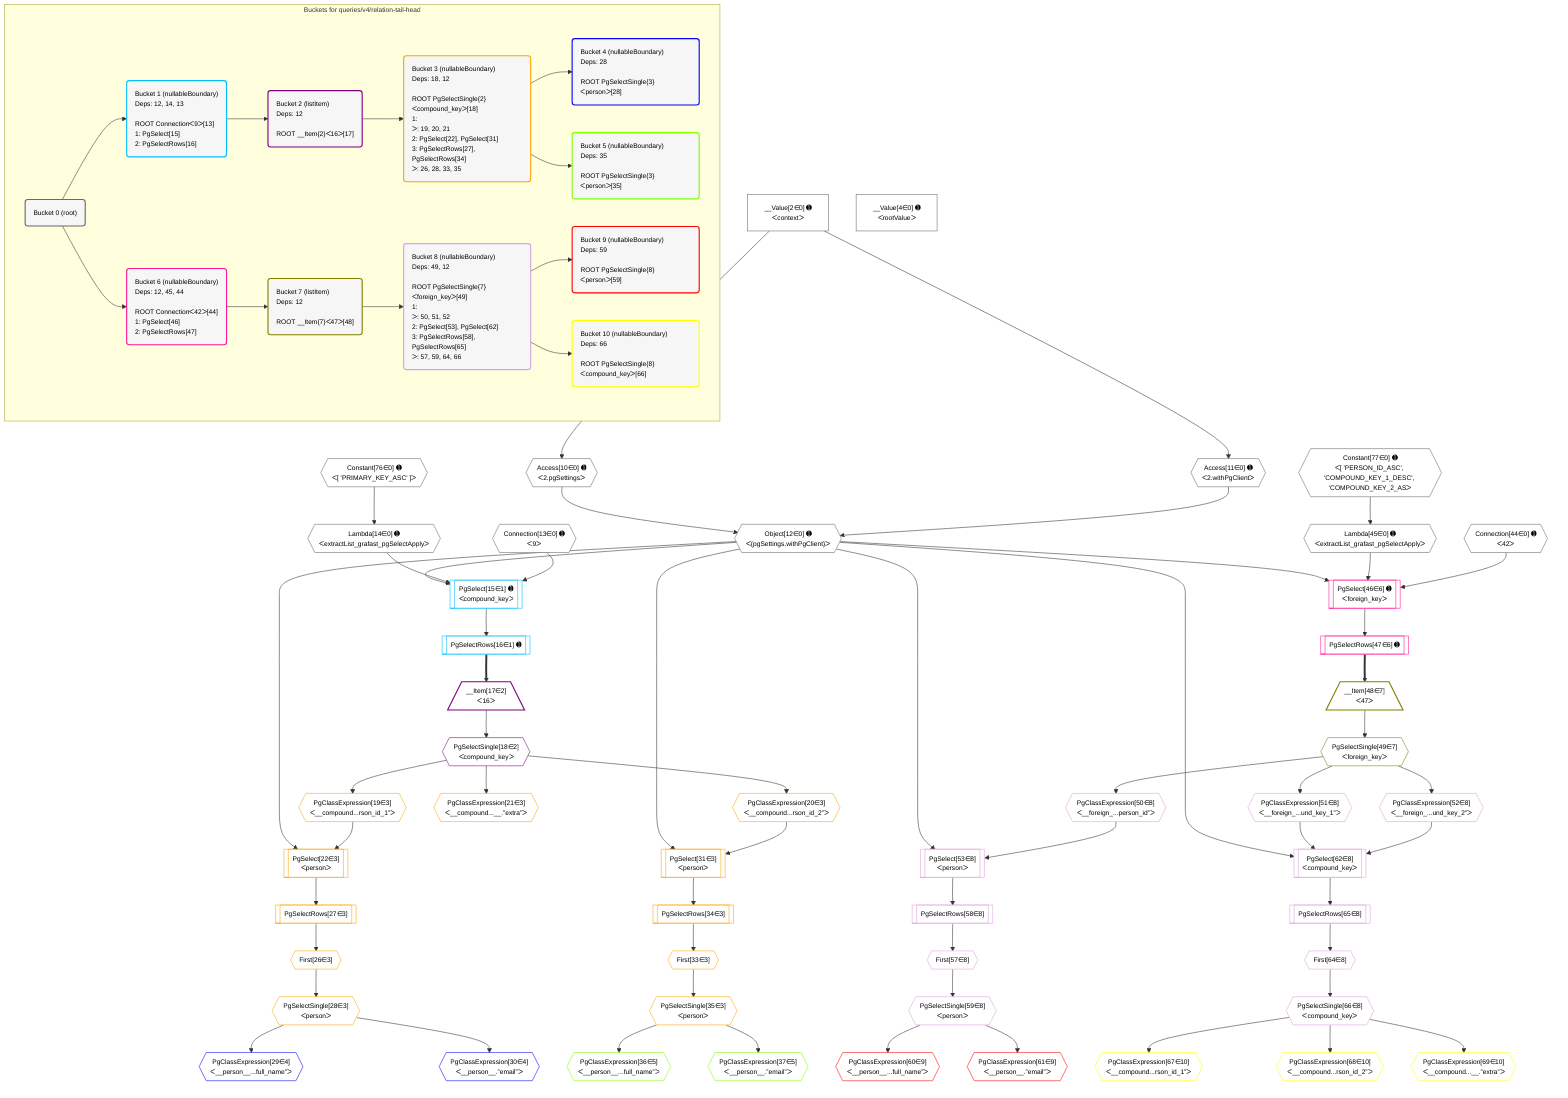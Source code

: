 %%{init: {'themeVariables': { 'fontSize': '12px'}}}%%
graph TD
    classDef path fill:#eee,stroke:#000,color:#000
    classDef plan fill:#fff,stroke-width:1px,color:#000
    classDef itemplan fill:#fff,stroke-width:2px,color:#000
    classDef unbatchedplan fill:#dff,stroke-width:1px,color:#000
    classDef sideeffectplan fill:#fcc,stroke-width:2px,color:#000
    classDef bucket fill:#f6f6f6,color:#000,stroke-width:2px,text-align:left


    %% plan dependencies
    Object12{{"Object[12∈0] ➊<br />ᐸ{pgSettings,withPgClient}ᐳ"}}:::plan
    Access10{{"Access[10∈0] ➊<br />ᐸ2.pgSettingsᐳ"}}:::plan
    Access11{{"Access[11∈0] ➊<br />ᐸ2.withPgClientᐳ"}}:::plan
    Access10 & Access11 --> Object12
    __Value2["__Value[2∈0] ➊<br />ᐸcontextᐳ"]:::plan
    __Value2 --> Access10
    __Value2 --> Access11
    Lambda14{{"Lambda[14∈0] ➊<br />ᐸextractList_grafast_pgSelectApplyᐳ"}}:::plan
    Constant76{{"Constant[76∈0] ➊<br />ᐸ[ 'PRIMARY_KEY_ASC' ]ᐳ"}}:::plan
    Constant76 --> Lambda14
    Lambda45{{"Lambda[45∈0] ➊<br />ᐸextractList_grafast_pgSelectApplyᐳ"}}:::plan
    Constant77{{"Constant[77∈0] ➊<br />ᐸ[ 'PERSON_ID_ASC', 'COMPOUND_KEY_1_DESC', 'COMPOUND_KEY_2_ASᐳ"}}:::plan
    Constant77 --> Lambda45
    __Value4["__Value[4∈0] ➊<br />ᐸrootValueᐳ"]:::plan
    Connection13{{"Connection[13∈0] ➊<br />ᐸ9ᐳ"}}:::plan
    Connection44{{"Connection[44∈0] ➊<br />ᐸ42ᐳ"}}:::plan
    PgSelect15[["PgSelect[15∈1] ➊<br />ᐸcompound_keyᐳ"]]:::plan
    Object12 & Lambda14 & Connection13 --> PgSelect15
    PgSelectRows16[["PgSelectRows[16∈1] ➊"]]:::plan
    PgSelect15 --> PgSelectRows16
    __Item17[/"__Item[17∈2]<br />ᐸ16ᐳ"\]:::itemplan
    PgSelectRows16 ==> __Item17
    PgSelectSingle18{{"PgSelectSingle[18∈2]<br />ᐸcompound_keyᐳ"}}:::plan
    __Item17 --> PgSelectSingle18
    PgSelect22[["PgSelect[22∈3]<br />ᐸpersonᐳ"]]:::plan
    PgClassExpression19{{"PgClassExpression[19∈3]<br />ᐸ__compound...rson_id_1”ᐳ"}}:::plan
    Object12 & PgClassExpression19 --> PgSelect22
    PgSelect31[["PgSelect[31∈3]<br />ᐸpersonᐳ"]]:::plan
    PgClassExpression20{{"PgClassExpression[20∈3]<br />ᐸ__compound...rson_id_2”ᐳ"}}:::plan
    Object12 & PgClassExpression20 --> PgSelect31
    PgSelectSingle18 --> PgClassExpression19
    PgSelectSingle18 --> PgClassExpression20
    PgClassExpression21{{"PgClassExpression[21∈3]<br />ᐸ__compound...__.”extra”ᐳ"}}:::plan
    PgSelectSingle18 --> PgClassExpression21
    First26{{"First[26∈3]"}}:::plan
    PgSelectRows27[["PgSelectRows[27∈3]"]]:::plan
    PgSelectRows27 --> First26
    PgSelect22 --> PgSelectRows27
    PgSelectSingle28{{"PgSelectSingle[28∈3]<br />ᐸpersonᐳ"}}:::plan
    First26 --> PgSelectSingle28
    First33{{"First[33∈3]"}}:::plan
    PgSelectRows34[["PgSelectRows[34∈3]"]]:::plan
    PgSelectRows34 --> First33
    PgSelect31 --> PgSelectRows34
    PgSelectSingle35{{"PgSelectSingle[35∈3]<br />ᐸpersonᐳ"}}:::plan
    First33 --> PgSelectSingle35
    PgClassExpression29{{"PgClassExpression[29∈4]<br />ᐸ__person__...full_name”ᐳ"}}:::plan
    PgSelectSingle28 --> PgClassExpression29
    PgClassExpression30{{"PgClassExpression[30∈4]<br />ᐸ__person__.”email”ᐳ"}}:::plan
    PgSelectSingle28 --> PgClassExpression30
    PgClassExpression36{{"PgClassExpression[36∈5]<br />ᐸ__person__...full_name”ᐳ"}}:::plan
    PgSelectSingle35 --> PgClassExpression36
    PgClassExpression37{{"PgClassExpression[37∈5]<br />ᐸ__person__.”email”ᐳ"}}:::plan
    PgSelectSingle35 --> PgClassExpression37
    PgSelect46[["PgSelect[46∈6] ➊<br />ᐸforeign_keyᐳ"]]:::plan
    Object12 & Lambda45 & Connection44 --> PgSelect46
    PgSelectRows47[["PgSelectRows[47∈6] ➊"]]:::plan
    PgSelect46 --> PgSelectRows47
    __Item48[/"__Item[48∈7]<br />ᐸ47ᐳ"\]:::itemplan
    PgSelectRows47 ==> __Item48
    PgSelectSingle49{{"PgSelectSingle[49∈7]<br />ᐸforeign_keyᐳ"}}:::plan
    __Item48 --> PgSelectSingle49
    PgSelect62[["PgSelect[62∈8]<br />ᐸcompound_keyᐳ"]]:::plan
    PgClassExpression51{{"PgClassExpression[51∈8]<br />ᐸ__foreign_...und_key_1”ᐳ"}}:::plan
    PgClassExpression52{{"PgClassExpression[52∈8]<br />ᐸ__foreign_...und_key_2”ᐳ"}}:::plan
    Object12 & PgClassExpression51 & PgClassExpression52 --> PgSelect62
    PgSelect53[["PgSelect[53∈8]<br />ᐸpersonᐳ"]]:::plan
    PgClassExpression50{{"PgClassExpression[50∈8]<br />ᐸ__foreign_...person_id”ᐳ"}}:::plan
    Object12 & PgClassExpression50 --> PgSelect53
    PgSelectSingle49 --> PgClassExpression50
    PgSelectSingle49 --> PgClassExpression51
    PgSelectSingle49 --> PgClassExpression52
    First57{{"First[57∈8]"}}:::plan
    PgSelectRows58[["PgSelectRows[58∈8]"]]:::plan
    PgSelectRows58 --> First57
    PgSelect53 --> PgSelectRows58
    PgSelectSingle59{{"PgSelectSingle[59∈8]<br />ᐸpersonᐳ"}}:::plan
    First57 --> PgSelectSingle59
    First64{{"First[64∈8]"}}:::plan
    PgSelectRows65[["PgSelectRows[65∈8]"]]:::plan
    PgSelectRows65 --> First64
    PgSelect62 --> PgSelectRows65
    PgSelectSingle66{{"PgSelectSingle[66∈8]<br />ᐸcompound_keyᐳ"}}:::plan
    First64 --> PgSelectSingle66
    PgClassExpression60{{"PgClassExpression[60∈9]<br />ᐸ__person__...full_name”ᐳ"}}:::plan
    PgSelectSingle59 --> PgClassExpression60
    PgClassExpression61{{"PgClassExpression[61∈9]<br />ᐸ__person__.”email”ᐳ"}}:::plan
    PgSelectSingle59 --> PgClassExpression61
    PgClassExpression67{{"PgClassExpression[67∈10]<br />ᐸ__compound...rson_id_1”ᐳ"}}:::plan
    PgSelectSingle66 --> PgClassExpression67
    PgClassExpression68{{"PgClassExpression[68∈10]<br />ᐸ__compound...rson_id_2”ᐳ"}}:::plan
    PgSelectSingle66 --> PgClassExpression68
    PgClassExpression69{{"PgClassExpression[69∈10]<br />ᐸ__compound...__.”extra”ᐳ"}}:::plan
    PgSelectSingle66 --> PgClassExpression69

    %% define steps

    subgraph "Buckets for queries/v4/relation-tail-head"
    Bucket0("Bucket 0 (root)"):::bucket
    classDef bucket0 stroke:#696969
    class Bucket0,__Value2,__Value4,Access10,Access11,Object12,Connection13,Lambda14,Connection44,Lambda45,Constant76,Constant77 bucket0
    Bucket1("Bucket 1 (nullableBoundary)<br />Deps: 12, 14, 13<br /><br />ROOT Connectionᐸ9ᐳ[13]<br />1: PgSelect[15]<br />2: PgSelectRows[16]"):::bucket
    classDef bucket1 stroke:#00bfff
    class Bucket1,PgSelect15,PgSelectRows16 bucket1
    Bucket2("Bucket 2 (listItem)<br />Deps: 12<br /><br />ROOT __Item{2}ᐸ16ᐳ[17]"):::bucket
    classDef bucket2 stroke:#7f007f
    class Bucket2,__Item17,PgSelectSingle18 bucket2
    Bucket3("Bucket 3 (nullableBoundary)<br />Deps: 18, 12<br /><br />ROOT PgSelectSingle{2}ᐸcompound_keyᐳ[18]<br />1: <br />ᐳ: 19, 20, 21<br />2: PgSelect[22], PgSelect[31]<br />3: PgSelectRows[27], PgSelectRows[34]<br />ᐳ: 26, 28, 33, 35"):::bucket
    classDef bucket3 stroke:#ffa500
    class Bucket3,PgClassExpression19,PgClassExpression20,PgClassExpression21,PgSelect22,First26,PgSelectRows27,PgSelectSingle28,PgSelect31,First33,PgSelectRows34,PgSelectSingle35 bucket3
    Bucket4("Bucket 4 (nullableBoundary)<br />Deps: 28<br /><br />ROOT PgSelectSingle{3}ᐸpersonᐳ[28]"):::bucket
    classDef bucket4 stroke:#0000ff
    class Bucket4,PgClassExpression29,PgClassExpression30 bucket4
    Bucket5("Bucket 5 (nullableBoundary)<br />Deps: 35<br /><br />ROOT PgSelectSingle{3}ᐸpersonᐳ[35]"):::bucket
    classDef bucket5 stroke:#7fff00
    class Bucket5,PgClassExpression36,PgClassExpression37 bucket5
    Bucket6("Bucket 6 (nullableBoundary)<br />Deps: 12, 45, 44<br /><br />ROOT Connectionᐸ42ᐳ[44]<br />1: PgSelect[46]<br />2: PgSelectRows[47]"):::bucket
    classDef bucket6 stroke:#ff1493
    class Bucket6,PgSelect46,PgSelectRows47 bucket6
    Bucket7("Bucket 7 (listItem)<br />Deps: 12<br /><br />ROOT __Item{7}ᐸ47ᐳ[48]"):::bucket
    classDef bucket7 stroke:#808000
    class Bucket7,__Item48,PgSelectSingle49 bucket7
    Bucket8("Bucket 8 (nullableBoundary)<br />Deps: 49, 12<br /><br />ROOT PgSelectSingle{7}ᐸforeign_keyᐳ[49]<br />1: <br />ᐳ: 50, 51, 52<br />2: PgSelect[53], PgSelect[62]<br />3: PgSelectRows[58], PgSelectRows[65]<br />ᐳ: 57, 59, 64, 66"):::bucket
    classDef bucket8 stroke:#dda0dd
    class Bucket8,PgClassExpression50,PgClassExpression51,PgClassExpression52,PgSelect53,First57,PgSelectRows58,PgSelectSingle59,PgSelect62,First64,PgSelectRows65,PgSelectSingle66 bucket8
    Bucket9("Bucket 9 (nullableBoundary)<br />Deps: 59<br /><br />ROOT PgSelectSingle{8}ᐸpersonᐳ[59]"):::bucket
    classDef bucket9 stroke:#ff0000
    class Bucket9,PgClassExpression60,PgClassExpression61 bucket9
    Bucket10("Bucket 10 (nullableBoundary)<br />Deps: 66<br /><br />ROOT PgSelectSingle{8}ᐸcompound_keyᐳ[66]"):::bucket
    classDef bucket10 stroke:#ffff00
    class Bucket10,PgClassExpression67,PgClassExpression68,PgClassExpression69 bucket10
    Bucket0 --> Bucket1 & Bucket6
    Bucket1 --> Bucket2
    Bucket2 --> Bucket3
    Bucket3 --> Bucket4 & Bucket5
    Bucket6 --> Bucket7
    Bucket7 --> Bucket8
    Bucket8 --> Bucket9 & Bucket10
    end